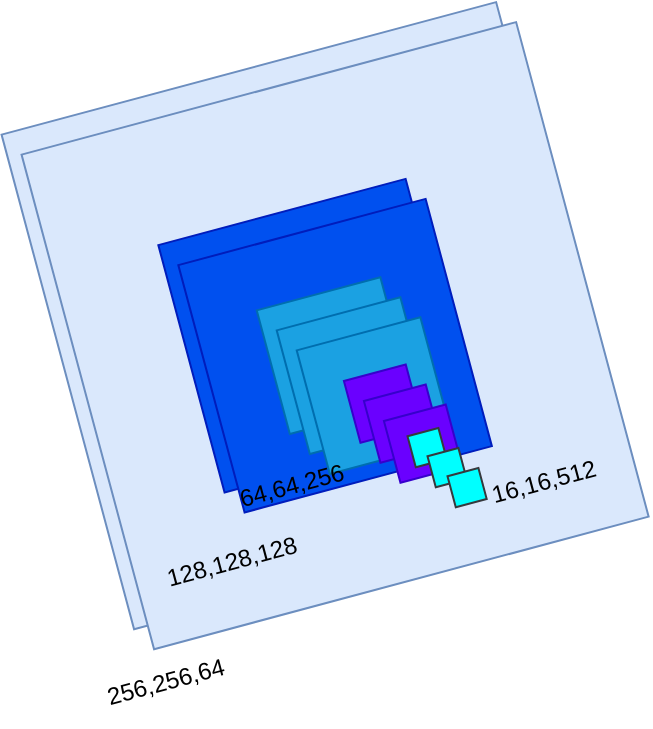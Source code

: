 <mxfile version="26.0.16">
  <diagram name="Pagină-1" id="LawEo0qD4Mh-QFfUfYKL">
    <mxGraphModel dx="1033" dy="629" grid="1" gridSize="10" guides="1" tooltips="1" connect="1" arrows="1" fold="1" page="1" pageScale="1" pageWidth="827" pageHeight="1169" math="0" shadow="0">
      <root>
        <mxCell id="0" />
        <mxCell id="1" parent="0" />
        <mxCell id="kcpuL6EKzRE6_aehxLiG-1" value="" style="rounded=0;whiteSpace=wrap;html=1;rotation=-15;imageWidth=256;imageHeight=256;fillColor=#dae8fc;strokeColor=#6c8ebf;" vertex="1" parent="1">
          <mxGeometry x="206.55" y="173.82" width="256" height="256" as="geometry" />
        </mxCell>
        <mxCell id="kcpuL6EKzRE6_aehxLiG-3" value="" style="rounded=0;whiteSpace=wrap;html=1;rotation=-15;imageWidth=256;imageHeight=256;fillColor=#dae8fc;strokeColor=#6c8ebf;" vertex="1" parent="1">
          <mxGeometry x="216.55" y="183.82" width="256" height="256" as="geometry" />
        </mxCell>
        <mxCell id="kcpuL6EKzRE6_aehxLiG-5" value="" style="rounded=0;whiteSpace=wrap;html=1;rotation=-15;imageWidth=256;imageHeight=256;fillColor=#0050ef;strokeColor=#001DBC;fontColor=#ffffff;" vertex="1" parent="1">
          <mxGeometry x="270.55" y="247.82" width="128" height="128" as="geometry" />
        </mxCell>
        <mxCell id="kcpuL6EKzRE6_aehxLiG-6" value="" style="rounded=0;whiteSpace=wrap;html=1;rotation=-15;imageWidth=256;imageHeight=256;fillColor=#0050ef;strokeColor=#001DBC;fontColor=#ffffff;" vertex="1" parent="1">
          <mxGeometry x="280.55" y="257.82" width="128" height="128" as="geometry" />
        </mxCell>
        <mxCell id="kcpuL6EKzRE6_aehxLiG-7" value="" style="rounded=0;whiteSpace=wrap;html=1;rotation=-15;imageWidth=256;imageHeight=256;fillColor=#1ba1e2;strokeColor=#006EAF;fontColor=#ffffff;" vertex="1" parent="1">
          <mxGeometry x="312.55" y="289.82" width="64" height="64" as="geometry" />
        </mxCell>
        <mxCell id="kcpuL6EKzRE6_aehxLiG-9" value="" style="rounded=0;whiteSpace=wrap;html=1;rotation=-15;imageWidth=256;imageHeight=256;fillColor=#1ba1e2;strokeColor=#006EAF;fontColor=#ffffff;" vertex="1" parent="1">
          <mxGeometry x="322.55" y="299.82" width="64" height="64" as="geometry" />
        </mxCell>
        <mxCell id="kcpuL6EKzRE6_aehxLiG-20" value="" style="rounded=0;whiteSpace=wrap;html=1;rotation=-15;imageWidth=256;imageHeight=256;fillColor=#1ba1e2;strokeColor=#006EAF;fontColor=#ffffff;" vertex="1" parent="1">
          <mxGeometry x="332.55" y="309.82" width="64" height="64" as="geometry" />
        </mxCell>
        <mxCell id="kcpuL6EKzRE6_aehxLiG-22" value="" style="rounded=0;whiteSpace=wrap;html=1;rotation=-15;imageWidth=256;imageHeight=256;fillColor=#6a00ff;strokeColor=#3700CC;fontColor=#ffffff;" vertex="1" parent="1">
          <mxGeometry x="352.55" y="329.82" width="32" height="32" as="geometry" />
        </mxCell>
        <mxCell id="kcpuL6EKzRE6_aehxLiG-23" value="" style="rounded=0;whiteSpace=wrap;html=1;rotation=-15;imageWidth=256;imageHeight=256;fillColor=#6a00ff;strokeColor=#3700CC;fontColor=#ffffff;" vertex="1" parent="1">
          <mxGeometry x="362.55" y="339.82" width="32" height="32" as="geometry" />
        </mxCell>
        <mxCell id="kcpuL6EKzRE6_aehxLiG-24" value="" style="rounded=0;whiteSpace=wrap;html=1;rotation=-15;imageWidth=256;imageHeight=256;fillColor=#6a00ff;strokeColor=#3700CC;fontColor=#ffffff;" vertex="1" parent="1">
          <mxGeometry x="372.55" y="349.82" width="32" height="32" as="geometry" />
        </mxCell>
        <mxCell id="kcpuL6EKzRE6_aehxLiG-26" value="" style="rounded=0;whiteSpace=wrap;html=1;rotation=-15;imageWidth=256;imageHeight=256;fillColor=#00FFFF;strokeColor=#36393d;" vertex="1" parent="1">
          <mxGeometry x="382.55" y="359.82" width="16" height="16" as="geometry" />
        </mxCell>
        <mxCell id="kcpuL6EKzRE6_aehxLiG-28" value="" style="rounded=0;whiteSpace=wrap;html=1;rotation=-15;imageWidth=256;imageHeight=256;fillColor=#00FFFF;strokeColor=#36393d;" vertex="1" parent="1">
          <mxGeometry x="392.55" y="369.82" width="16" height="16" as="geometry" />
        </mxCell>
        <mxCell id="kcpuL6EKzRE6_aehxLiG-29" value="" style="rounded=0;whiteSpace=wrap;html=1;rotation=-15;imageWidth=256;imageHeight=256;fillColor=#00FFFF;strokeColor=#36393d;" vertex="1" parent="1">
          <mxGeometry x="402.55" y="379.82" width="16" height="16" as="geometry" />
        </mxCell>
        <mxCell id="kcpuL6EKzRE6_aehxLiG-31" value="256,256,64" style="text;html=1;align=center;verticalAlign=middle;whiteSpace=wrap;rounded=0;rotation=-15;" vertex="1" parent="1">
          <mxGeometry x="230" y="470" width="60" height="30" as="geometry" />
        </mxCell>
        <mxCell id="kcpuL6EKzRE6_aehxLiG-32" value="128,128,128" style="text;html=1;align=center;verticalAlign=middle;whiteSpace=wrap;rounded=0;rotation=-15;" vertex="1" parent="1">
          <mxGeometry x="262.55" y="409.82" width="60" height="30" as="geometry" />
        </mxCell>
        <mxCell id="kcpuL6EKzRE6_aehxLiG-33" value="64,64,256" style="text;html=1;align=center;verticalAlign=middle;whiteSpace=wrap;rounded=0;rotation=-15;" vertex="1" parent="1">
          <mxGeometry x="292.55" y="371.82" width="60" height="30" as="geometry" />
        </mxCell>
        <mxCell id="kcpuL6EKzRE6_aehxLiG-34" value="16,16,512" style="text;html=1;align=center;verticalAlign=middle;whiteSpace=wrap;rounded=0;rotation=-15;" vertex="1" parent="1">
          <mxGeometry x="418.55" y="369.82" width="60" height="30" as="geometry" />
        </mxCell>
      </root>
    </mxGraphModel>
  </diagram>
</mxfile>
